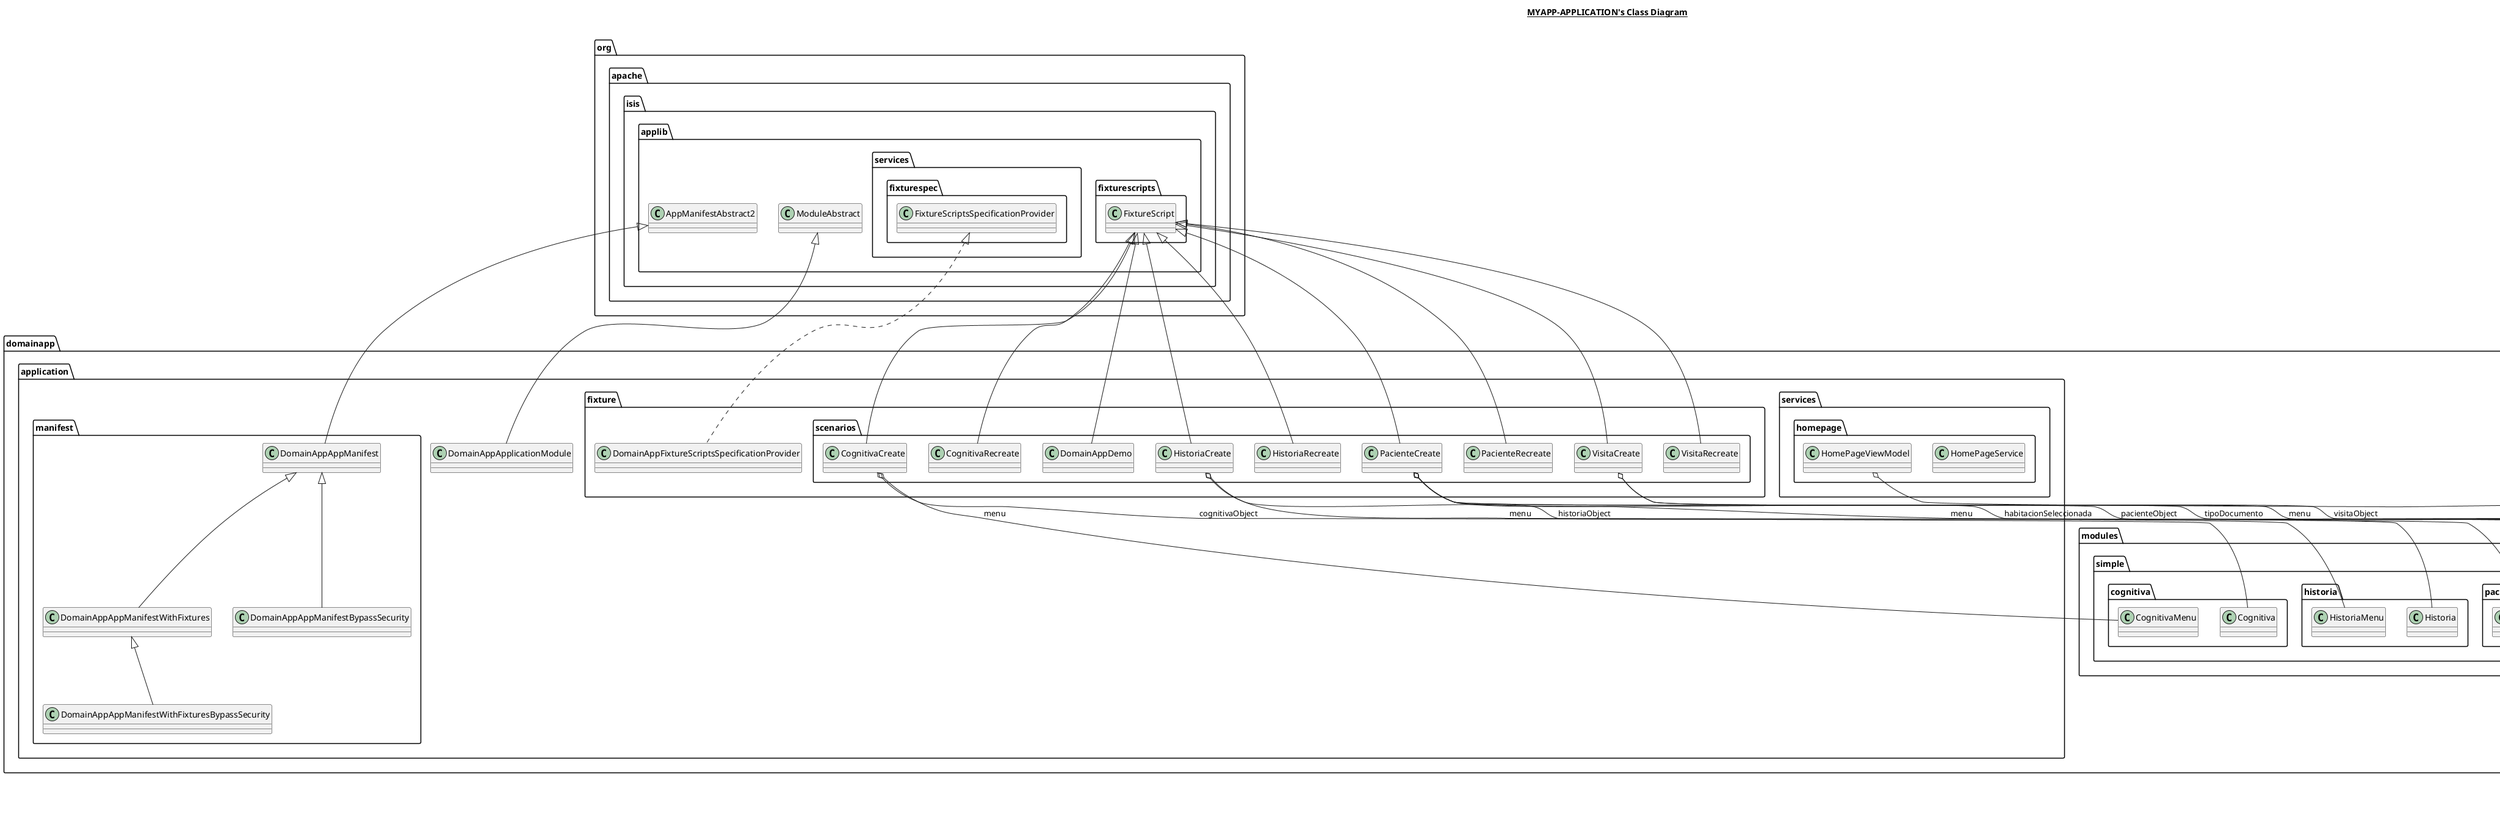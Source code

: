 @startuml

title __MYAPP-APPLICATION's Class Diagram__\n

  namespace domainapp.application {
    class domainapp.application.DomainAppApplicationModule {
    }
  }
  

  namespace domainapp.application {
    namespace fixture {
      class domainapp.application.fixture.DomainAppFixtureScriptsSpecificationProvider {
      }
    }
  }
  

  namespace domainapp.application {
    namespace fixture {
      namespace scenarios {
        class domainapp.application.fixture.scenarios.CognitivaCreate {
        }
      }
    }
  }
  

  namespace domainapp.application {
    namespace fixture {
      namespace scenarios {
        class domainapp.application.fixture.scenarios.CognitivaRecreate {
        }
      }
    }
  }
  

  namespace domainapp.application {
    namespace fixture {
      namespace scenarios {
        class domainapp.application.fixture.scenarios.DomainAppDemo {
        }
      }
    }
  }
  

  namespace domainapp.application {
    namespace fixture {
      namespace scenarios {
        class domainapp.application.fixture.scenarios.HistoriaCreate {
        }
      }
    }
  }
  

  namespace domainapp.application {
    namespace fixture {
      namespace scenarios {
        class domainapp.application.fixture.scenarios.HistoriaRecreate {
        }
      }
    }
  }
  

  namespace domainapp.application {
    namespace fixture {
      namespace scenarios {
        class domainapp.application.fixture.scenarios.PacienteCreate {
        }
      }
    }
  }
  

  namespace domainapp.application {
    namespace fixture {
      namespace scenarios {
        class domainapp.application.fixture.scenarios.PacienteRecreate {
        }
      }
    }
  }
  

  namespace domainapp.application {
    namespace fixture {
      namespace scenarios {
        class domainapp.application.fixture.scenarios.VisitaCreate {
        }
      }
    }
  }
  

  namespace domainapp.application {
    namespace fixture {
      namespace scenarios {
        class domainapp.application.fixture.scenarios.VisitaRecreate {
        }
      }
    }
  }
  

  namespace domainapp.application {
    namespace manifest {
      class domainapp.application.manifest.DomainAppAppManifest {
      }
    }
  }
  

  namespace domainapp.application {
    namespace manifest {
      class domainapp.application.manifest.DomainAppAppManifestBypassSecurity {
      }
    }
  }
  

  namespace domainapp.application {
    namespace manifest {
      class domainapp.application.manifest.DomainAppAppManifestWithFixtures {
      }
    }
  }
  

  namespace domainapp.application {
    namespace manifest {
      class domainapp.application.manifest.DomainAppAppManifestWithFixturesBypassSecurity {
      }
    }
  }
  

  namespace domainapp.application {
    namespace services.homepage {
      class domainapp.application.services.homepage.HomePageService {
      }
    }
  }
  

  namespace domainapp.application {
    namespace services.homepage {
      class domainapp.application.services.homepage.HomePageViewModel {
      }
    }
  }
  

  domainapp.application.DomainAppApplicationModule -up-|> org.apache.isis.applib.ModuleAbstract
  domainapp.application.fixture.DomainAppFixtureScriptsSpecificationProvider .up.|> org.apache.isis.applib.services.fixturespec.FixtureScriptsSpecificationProvider
  domainapp.application.fixture.scenarios.CognitivaCreate -up-|> org.apache.isis.applib.fixturescripts.FixtureScript
  domainapp.application.fixture.scenarios.CognitivaCreate o-- domainapp.modules.simple.cognitiva.CognitivaMenu : menu
  domainapp.application.fixture.scenarios.CognitivaCreate o-- domainapp.modules.simple.cognitiva.Cognitiva : cognitivaObject
  domainapp.application.fixture.scenarios.CognitivaRecreate -up-|> org.apache.isis.applib.fixturescripts.FixtureScript
  domainapp.application.fixture.scenarios.DomainAppDemo -up-|> org.apache.isis.applib.fixturescripts.FixtureScript
  domainapp.application.fixture.scenarios.HistoriaCreate -up-|> org.apache.isis.applib.fixturescripts.FixtureScript
  domainapp.application.fixture.scenarios.HistoriaCreate o-- domainapp.modules.simple.historia.HistoriaMenu : menu
  domainapp.application.fixture.scenarios.HistoriaCreate o-- domainapp.modules.simple.historia.Historia : historiaObject
  domainapp.application.fixture.scenarios.HistoriaRecreate -up-|> org.apache.isis.applib.fixturescripts.FixtureScript
  domainapp.application.fixture.scenarios.PacienteCreate -up-|> org.apache.isis.applib.fixturescripts.FixtureScript
  domainapp.application.fixture.scenarios.PacienteCreate o-- domainapp.modules.simple.paciente.PacienteMenu : menu
  domainapp.application.fixture.scenarios.PacienteCreate o-- domainapp.modules.simple.paciente.HabitacionSeleccionada : habitacionSeleccionada
  domainapp.application.fixture.scenarios.PacienteCreate o-- domainapp.modules.simple.paciente.Paciente : pacienteObject
  domainapp.application.fixture.scenarios.PacienteCreate o-- domainapp.modules.simple.paciente.TipoDocumento : tipoDocumento
  domainapp.application.fixture.scenarios.PacienteRecreate -up-|> org.apache.isis.applib.fixturescripts.FixtureScript
  domainapp.application.fixture.scenarios.VisitaCreate -up-|> org.apache.isis.applib.fixturescripts.FixtureScript
  domainapp.application.fixture.scenarios.VisitaCreate o-- domainapp.modules.simple.visita.VisitaMenu : menu
  domainapp.application.fixture.scenarios.VisitaCreate o-- domainapp.modules.simple.visita.Visita : visitaObject
  domainapp.application.fixture.scenarios.VisitaRecreate -up-|> org.apache.isis.applib.fixturescripts.FixtureScript
  domainapp.application.manifest.DomainAppAppManifest -up-|> org.apache.isis.applib.AppManifestAbstract2
  domainapp.application.manifest.DomainAppAppManifestBypassSecurity -up-|> domainapp.application.manifest.DomainAppAppManifest
  domainapp.application.manifest.DomainAppAppManifestWithFixtures -up-|> domainapp.application.manifest.DomainAppAppManifest
  domainapp.application.manifest.DomainAppAppManifestWithFixturesBypassSecurity -up-|> domainapp.application.manifest.DomainAppAppManifestWithFixtures
  domainapp.application.services.homepage.HomePageViewModel o-- domainapp.modules.simple.paciente.PacienteRepository : pacienteRepository


right footer


PlantUML diagram generated by SketchIt! (https://bitbucket.org/pmesmeur/sketch.it)
For more information about this tool, please contact philippe.mesmeur@gmail.com
endfooter

@enduml
